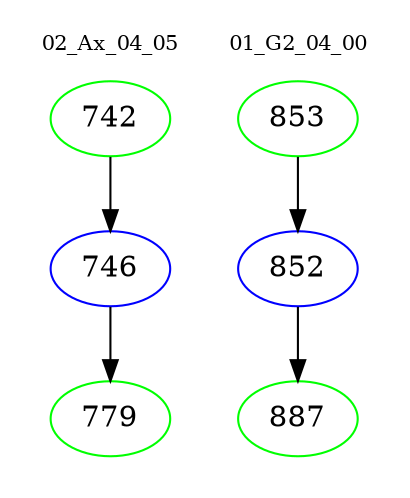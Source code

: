 digraph{
subgraph cluster_0 {
color = white
label = "02_Ax_04_05";
fontsize=10;
T0_742 [label="742", color="green"]
T0_742 -> T0_746 [color="black"]
T0_746 [label="746", color="blue"]
T0_746 -> T0_779 [color="black"]
T0_779 [label="779", color="green"]
}
subgraph cluster_1 {
color = white
label = "01_G2_04_00";
fontsize=10;
T1_853 [label="853", color="green"]
T1_853 -> T1_852 [color="black"]
T1_852 [label="852", color="blue"]
T1_852 -> T1_887 [color="black"]
T1_887 [label="887", color="green"]
}
}
